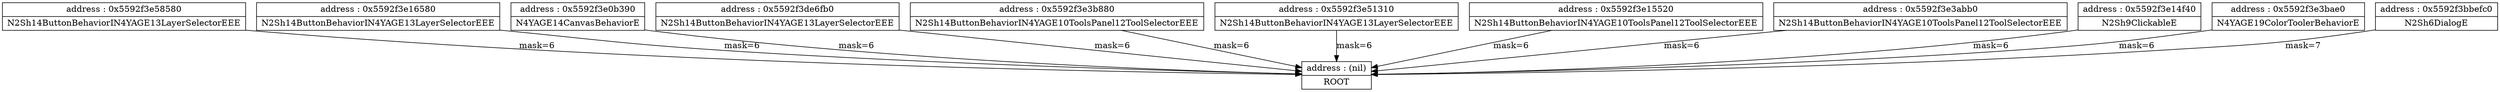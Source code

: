 digraph {
	node [shape=record]
	"node(nil)" [label = "{address : (nil) | ROOT}"];

	"node0x5592f3e58580" -> "node(nil)" [color=black, label="mask=6"];
	"node0x5592f3e16580" -> "node(nil)" [color=black, label="mask=6"];
	"node0x5592f3e0b390" -> "node(nil)" [color=black, label="mask=6"];
	"node0x5592f3de6fb0" -> "node(nil)" [color=black, label="mask=6"];
	"node0x5592f3e3b880" -> "node(nil)" [color=black, label="mask=6"];
	"node0x5592f3e51310" -> "node(nil)" [color=black, label="mask=6"];
	"node0x5592f3e15520" -> "node(nil)" [color=black, label="mask=6"];
	"node0x5592f3e3abb0" -> "node(nil)" [color=black, label="mask=6"];
	"node0x5592f3e14f40" -> "node(nil)" [color=black, label="mask=6"];
	"node0x5592f3e3bae0" -> "node(nil)" [color=black, label="mask=6"];
	"node0x5592f3bbefc0" -> "node(nil)" [color=black, label="mask=7"];
	"node0x5592f3e58580" [label = "{address : 0x5592f3e58580 | N2Sh14ButtonBehaviorIN4YAGE13LayerSelectorEEE}"];

	"node0x5592f3e16580" [label = "{address : 0x5592f3e16580 | N2Sh14ButtonBehaviorIN4YAGE13LayerSelectorEEE}"];

	"node0x5592f3e0b390" [label = "{address : 0x5592f3e0b390 | N4YAGE14CanvasBehaviorE}"];

	"node0x5592f3de6fb0" [label = "{address : 0x5592f3de6fb0 | N2Sh14ButtonBehaviorIN4YAGE13LayerSelectorEEE}"];

	"node0x5592f3e3b880" [label = "{address : 0x5592f3e3b880 | N2Sh14ButtonBehaviorIN4YAGE10ToolsPanel12ToolSelectorEEE}"];

	"node0x5592f3e51310" [label = "{address : 0x5592f3e51310 | N2Sh14ButtonBehaviorIN4YAGE13LayerSelectorEEE}"];

	"node0x5592f3e15520" [label = "{address : 0x5592f3e15520 | N2Sh14ButtonBehaviorIN4YAGE10ToolsPanel12ToolSelectorEEE}"];

	"node0x5592f3e3abb0" [label = "{address : 0x5592f3e3abb0 | N2Sh14ButtonBehaviorIN4YAGE10ToolsPanel12ToolSelectorEEE}"];

	"node0x5592f3e14f40" [label = "{address : 0x5592f3e14f40 | N2Sh9ClickableE}"];

	"node0x5592f3e3bae0" [label = "{address : 0x5592f3e3bae0 | N4YAGE19ColorToolerBehaviorE}"];

	"node0x5592f3bbefc0" [label = "{address : 0x5592f3bbefc0 | N2Sh6DialogE}"];

}
